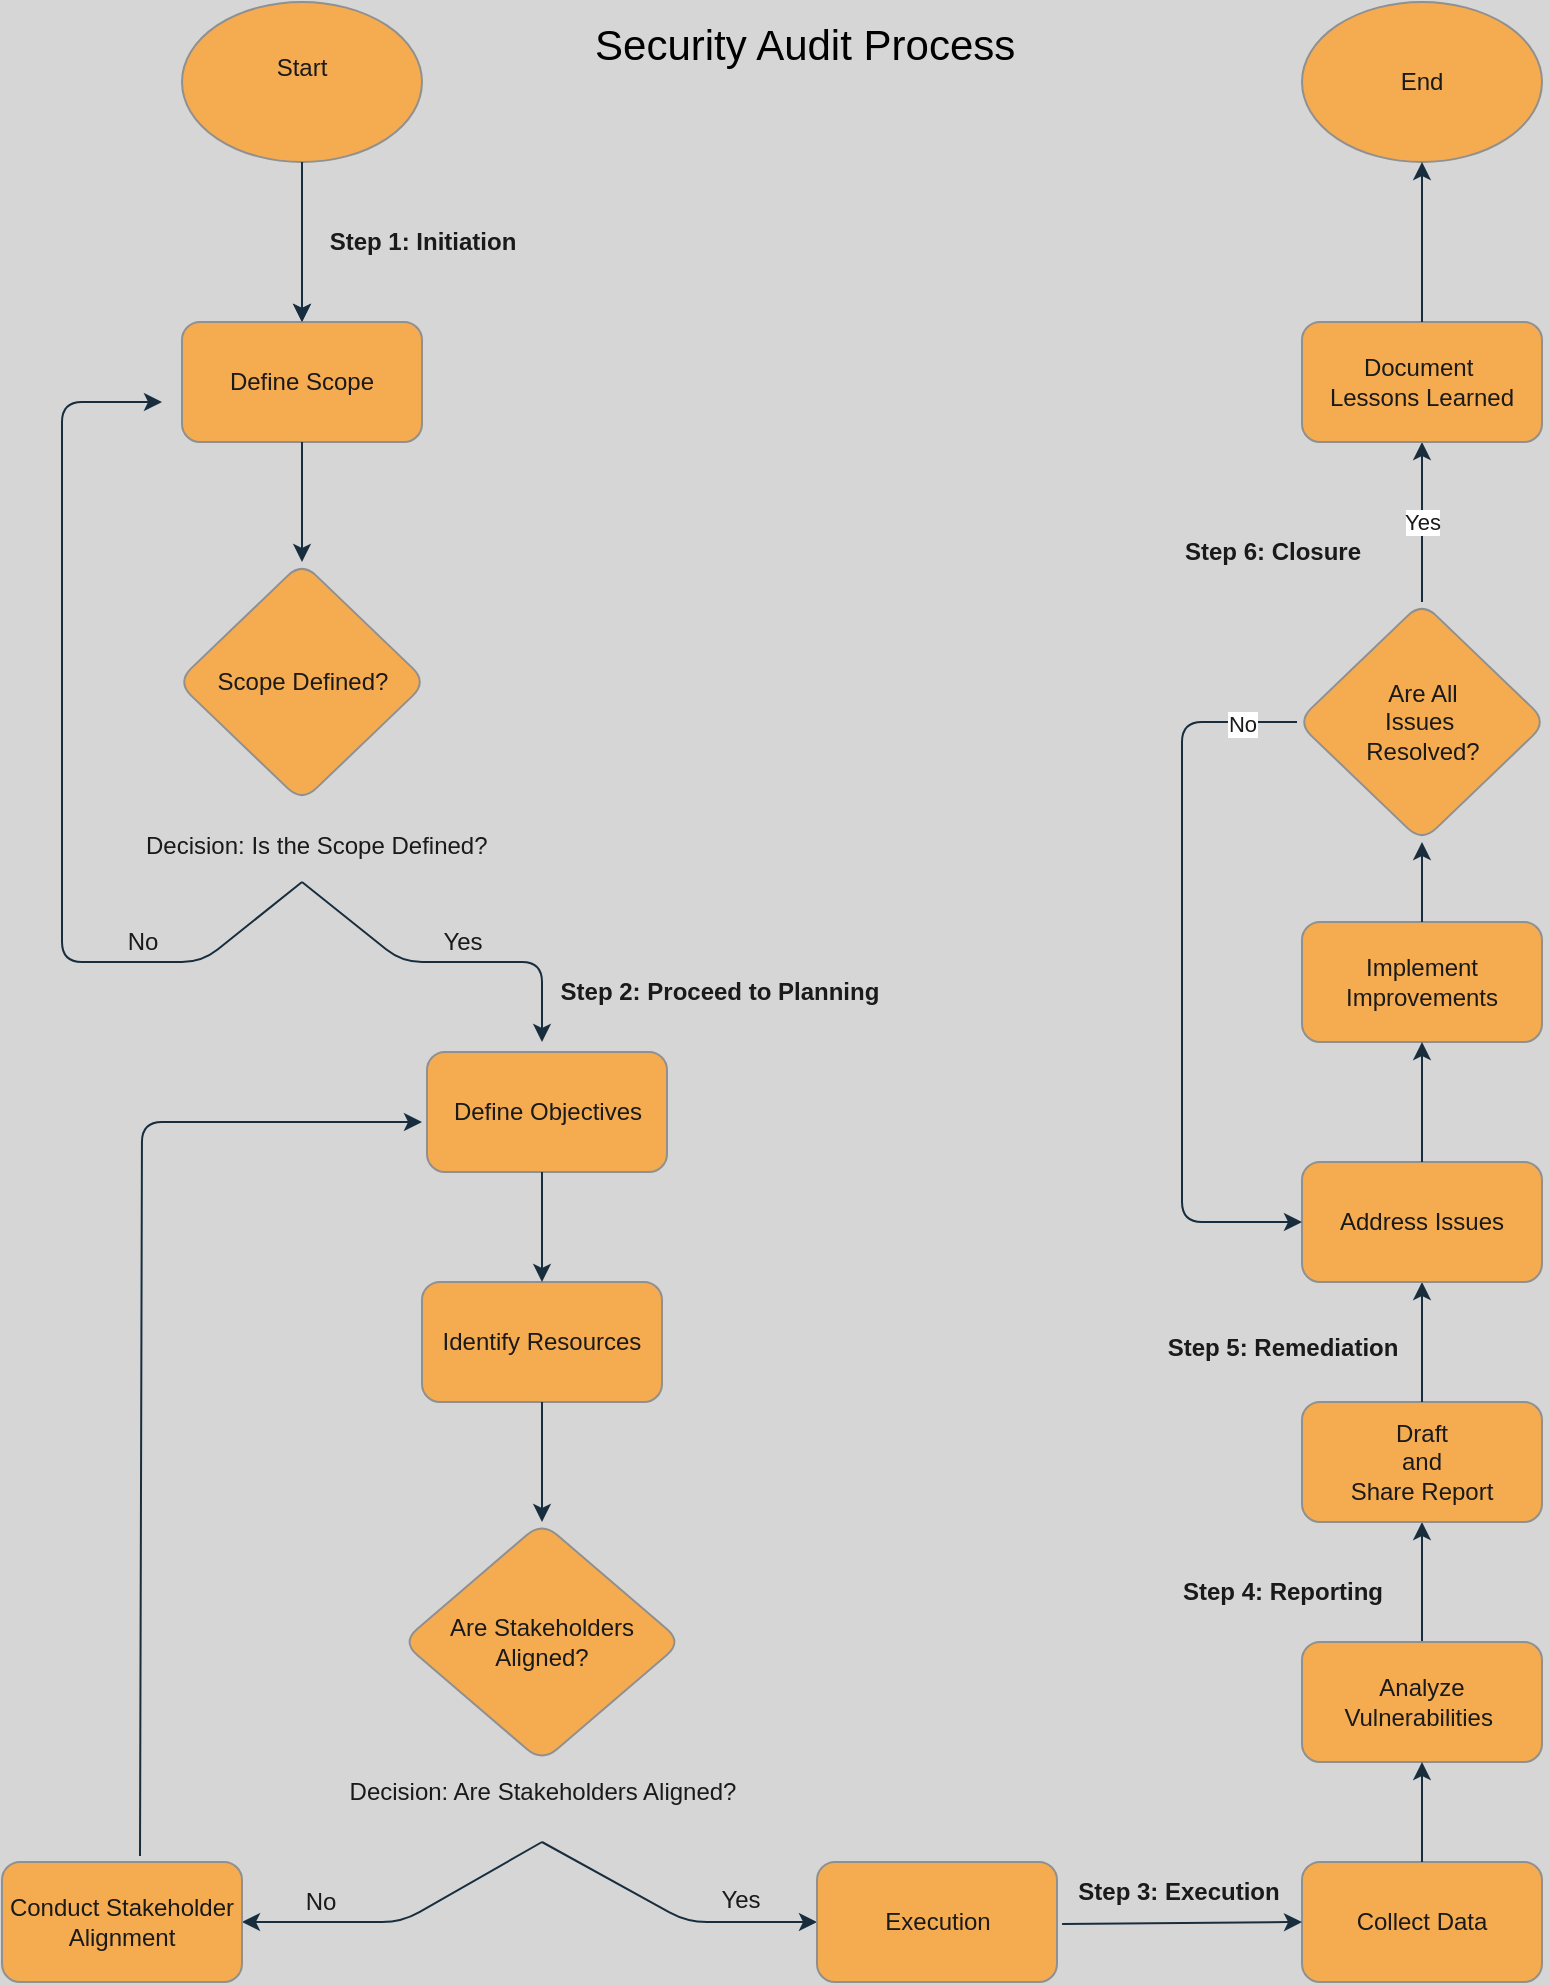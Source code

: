 <mxfile version="26.0.6">
  <diagram id="C5RBs43oDa-KdzZeNtuy" name="Page-1">
    <mxGraphModel dx="1034" dy="556" grid="0" gridSize="10" guides="0" tooltips="1" connect="1" arrows="1" fold="1" page="1" pageScale="1" pageWidth="827" pageHeight="1169" background="#D6D6D6" math="0" shadow="0">
      <root>
        <mxCell id="WIyWlLk6GJQsqaUBKTNV-0" />
        <mxCell id="WIyWlLk6GJQsqaUBKTNV-1" parent="WIyWlLk6GJQsqaUBKTNV-0" />
        <mxCell id="b7V_TIsz01OZeS8ecnPz-45" value="" style="edgeStyle=orthogonalEdgeStyle;rounded=1;orthogonalLoop=1;jettySize=auto;html=1;labelBackgroundColor=none;strokeColor=#182E3E;fontColor=default;" edge="1" parent="WIyWlLk6GJQsqaUBKTNV-1" source="b7V_TIsz01OZeS8ecnPz-0" target="b7V_TIsz01OZeS8ecnPz-1">
          <mxGeometry relative="1" as="geometry" />
        </mxCell>
        <mxCell id="b7V_TIsz01OZeS8ecnPz-0" value="&lt;font&gt;Start&lt;/font&gt;&lt;div&gt;&lt;br&gt;&lt;/div&gt;" style="ellipse;whiteSpace=wrap;html=1;labelBackgroundColor=none;fillColor=#F5AB50;strokeColor=#909090;fontColor=#1A1A1A;rounded=1;" vertex="1" parent="WIyWlLk6GJQsqaUBKTNV-1">
          <mxGeometry x="140" width="120" height="80" as="geometry" />
        </mxCell>
        <mxCell id="b7V_TIsz01OZeS8ecnPz-1" value="&lt;font&gt;Define Scope&lt;/font&gt;" style="rounded=1;whiteSpace=wrap;html=1;labelBackgroundColor=none;fillColor=#F5AB50;strokeColor=#909090;fontColor=#1A1A1A;" vertex="1" parent="WIyWlLk6GJQsqaUBKTNV-1">
          <mxGeometry x="140" y="160" width="120" height="60" as="geometry" />
        </mxCell>
        <mxCell id="b7V_TIsz01OZeS8ecnPz-2" value="&lt;font&gt;Scope Defined?&lt;/font&gt;" style="rhombus;whiteSpace=wrap;html=1;labelBackgroundColor=none;fillColor=#F5AB50;strokeColor=#909090;fontColor=#1A1A1A;rounded=1;" vertex="1" parent="WIyWlLk6GJQsqaUBKTNV-1">
          <mxGeometry x="137.5" y="280" width="125" height="120" as="geometry" />
        </mxCell>
        <mxCell id="b7V_TIsz01OZeS8ecnPz-13" value="" style="endArrow=classic;html=1;rounded=1;entryX=0.5;entryY=0;entryDx=0;entryDy=0;exitX=0.5;exitY=1;exitDx=0;exitDy=0;labelBackgroundColor=none;strokeColor=#182E3E;fontColor=default;" edge="1" parent="WIyWlLk6GJQsqaUBKTNV-1" source="b7V_TIsz01OZeS8ecnPz-0" target="b7V_TIsz01OZeS8ecnPz-1">
          <mxGeometry relative="1" as="geometry">
            <mxPoint x="405" y="70" as="sourcePoint" />
            <mxPoint x="390" y="150" as="targetPoint" />
            <Array as="points" />
          </mxGeometry>
        </mxCell>
        <mxCell id="b7V_TIsz01OZeS8ecnPz-14" value="&lt;font&gt;&lt;b&gt;Step 1: Initiation&lt;/b&gt;&lt;/font&gt;" style="edgeLabel;resizable=0;html=1;;align=center;verticalAlign=middle;fontSize=12;labelBackgroundColor=none;fontColor=#1A1A1A;rounded=1;" connectable="0" vertex="1" parent="b7V_TIsz01OZeS8ecnPz-13">
          <mxGeometry relative="1" as="geometry">
            <mxPoint x="60" as="offset" />
          </mxGeometry>
        </mxCell>
        <mxCell id="b7V_TIsz01OZeS8ecnPz-16" value="" style="endArrow=classic;html=1;rounded=1;entryX=0.5;entryY=0;entryDx=0;entryDy=0;labelBackgroundColor=none;strokeColor=#182E3E;fontColor=default;" edge="1" parent="WIyWlLk6GJQsqaUBKTNV-1" source="b7V_TIsz01OZeS8ecnPz-1" target="b7V_TIsz01OZeS8ecnPz-2">
          <mxGeometry relative="1" as="geometry">
            <mxPoint x="395" y="230" as="sourcePoint" />
            <mxPoint x="460" y="240" as="targetPoint" />
          </mxGeometry>
        </mxCell>
        <mxCell id="b7V_TIsz01OZeS8ecnPz-27" value="&lt;font&gt;Define Objectives&lt;/font&gt;" style="rounded=1;whiteSpace=wrap;html=1;labelBackgroundColor=none;fillColor=#F5AB50;strokeColor=#909090;fontColor=#1A1A1A;" vertex="1" parent="WIyWlLk6GJQsqaUBKTNV-1">
          <mxGeometry x="262.5" y="525" width="120" height="60" as="geometry" />
        </mxCell>
        <mxCell id="b7V_TIsz01OZeS8ecnPz-32" value="" style="endArrow=classic;html=1;rounded=1;labelBackgroundColor=none;strokeColor=#182E3E;fontColor=default;" edge="1" parent="WIyWlLk6GJQsqaUBKTNV-1">
          <mxGeometry relative="1" as="geometry">
            <mxPoint x="200" y="440" as="sourcePoint" />
            <mxPoint x="320" y="520" as="targetPoint" />
            <Array as="points">
              <mxPoint x="250" y="480" />
              <mxPoint x="320" y="480" />
            </Array>
          </mxGeometry>
        </mxCell>
        <mxCell id="b7V_TIsz01OZeS8ecnPz-33" value="Yes" style="edgeLabel;resizable=0;html=1;;align=center;verticalAlign=middle;fontSize=12;labelBackgroundColor=none;fontColor=#1A1A1A;rounded=1;" connectable="0" vertex="1" parent="b7V_TIsz01OZeS8ecnPz-32">
          <mxGeometry relative="1" as="geometry">
            <mxPoint x="7" y="-10" as="offset" />
          </mxGeometry>
        </mxCell>
        <mxCell id="b7V_TIsz01OZeS8ecnPz-34" value="&lt;font style=&quot;font-size: 12px;&quot;&gt;Decision: Is the Scope Defined?&lt;/font&gt;" style="edgeLabel;resizable=0;html=1;;align=left;verticalAlign=bottom;rotation=0;labelBackgroundColor=none;fontColor=#1A1A1A;rounded=1;" connectable="0" vertex="1" parent="b7V_TIsz01OZeS8ecnPz-32">
          <mxGeometry x="-1" relative="1" as="geometry">
            <mxPoint x="-80" y="-10" as="offset" />
          </mxGeometry>
        </mxCell>
        <mxCell id="b7V_TIsz01OZeS8ecnPz-35" value="Step 2: Proceed to Planning&amp;nbsp;" style="edgeLabel;resizable=0;html=1;;align=right;verticalAlign=bottom;fontSize=12;labelBackgroundColor=none;fontColor=#1A1A1A;fontStyle=1;rounded=1;" connectable="0" vertex="1" parent="b7V_TIsz01OZeS8ecnPz-32">
          <mxGeometry x="1" relative="1" as="geometry">
            <mxPoint x="172" y="-16" as="offset" />
          </mxGeometry>
        </mxCell>
        <mxCell id="b7V_TIsz01OZeS8ecnPz-37" value="" style="endArrow=classic;html=1;rounded=1;labelBackgroundColor=none;strokeColor=#182E3E;fontColor=default;" edge="1" parent="WIyWlLk6GJQsqaUBKTNV-1">
          <mxGeometry relative="1" as="geometry">
            <mxPoint x="200" y="440" as="sourcePoint" />
            <mxPoint x="130" y="200" as="targetPoint" />
            <Array as="points">
              <mxPoint x="150" y="480" />
              <mxPoint x="110" y="480" />
              <mxPoint x="80" y="480" />
              <mxPoint x="80" y="200" />
            </Array>
          </mxGeometry>
        </mxCell>
        <mxCell id="b7V_TIsz01OZeS8ecnPz-38" value="No" style="edgeLabel;resizable=0;html=1;;align=center;verticalAlign=middle;fontSize=12;labelBackgroundColor=none;fontColor=#1A1A1A;rounded=1;" connectable="0" vertex="1" parent="b7V_TIsz01OZeS8ecnPz-37">
          <mxGeometry relative="1" as="geometry">
            <mxPoint x="40" y="88" as="offset" />
          </mxGeometry>
        </mxCell>
        <mxCell id="b7V_TIsz01OZeS8ecnPz-57" value="&lt;font&gt;Identify Resources&lt;/font&gt;" style="rounded=1;whiteSpace=wrap;html=1;labelBackgroundColor=none;fillColor=#F5AB50;strokeColor=#909090;fontColor=#1A1A1A;" vertex="1" parent="WIyWlLk6GJQsqaUBKTNV-1">
          <mxGeometry x="260" y="640" width="120" height="60" as="geometry" />
        </mxCell>
        <mxCell id="b7V_TIsz01OZeS8ecnPz-58" value="&lt;font&gt;Are Stakeholders Aligned?&lt;/font&gt;" style="rhombus;whiteSpace=wrap;html=1;labelBackgroundColor=none;fillColor=#F5AB50;strokeColor=#909090;fontColor=#1A1A1A;rounded=1;" vertex="1" parent="WIyWlLk6GJQsqaUBKTNV-1">
          <mxGeometry x="250" y="760" width="140" height="120" as="geometry" />
        </mxCell>
        <mxCell id="b7V_TIsz01OZeS8ecnPz-67" value="&lt;font&gt;Decision: Are Stakeholders Aligned?&lt;/font&gt;" style="text;html=1;align=center;verticalAlign=middle;resizable=0;points=[];autosize=1;strokeColor=none;fillColor=none;labelBackgroundColor=none;fontColor=#1A1A1A;rounded=1;" vertex="1" parent="WIyWlLk6GJQsqaUBKTNV-1">
          <mxGeometry x="210" y="880" width="220" height="30" as="geometry" />
        </mxCell>
        <mxCell id="b7V_TIsz01OZeS8ecnPz-71" value="" style="endArrow=classic;html=1;rounded=1;labelBackgroundColor=none;strokeColor=#182E3E;fontColor=default;" edge="1" parent="WIyWlLk6GJQsqaUBKTNV-1">
          <mxGeometry relative="1" as="geometry">
            <mxPoint x="320" y="920" as="sourcePoint" />
            <mxPoint x="170" y="960" as="targetPoint" />
            <Array as="points">
              <mxPoint x="250" y="960" />
            </Array>
          </mxGeometry>
        </mxCell>
        <mxCell id="b7V_TIsz01OZeS8ecnPz-72" value="No" style="edgeLabel;resizable=0;html=1;;align=center;verticalAlign=middle;fontSize=12;labelBackgroundColor=none;fontColor=#1A1A1A;rounded=1;" connectable="0" vertex="1" parent="b7V_TIsz01OZeS8ecnPz-71">
          <mxGeometry relative="1" as="geometry">
            <mxPoint x="-41" y="-10" as="offset" />
          </mxGeometry>
        </mxCell>
        <mxCell id="b7V_TIsz01OZeS8ecnPz-73" value="" style="endArrow=classic;html=1;rounded=1;labelBackgroundColor=none;strokeColor=#182E3E;fontColor=default;" edge="1" parent="WIyWlLk6GJQsqaUBKTNV-1">
          <mxGeometry relative="1" as="geometry">
            <mxPoint x="320" y="920" as="sourcePoint" />
            <mxPoint x="457.5" y="960" as="targetPoint" />
            <Array as="points">
              <mxPoint x="392.5" y="960" />
            </Array>
          </mxGeometry>
        </mxCell>
        <mxCell id="b7V_TIsz01OZeS8ecnPz-81" value="Yes" style="edgeLabel;html=1;align=center;verticalAlign=middle;resizable=0;points=[];fontSize=12;labelBackgroundColor=none;fontColor=#1A1A1A;rounded=1;" vertex="1" connectable="0" parent="b7V_TIsz01OZeS8ecnPz-73">
          <mxGeometry x="0.48" y="3" relative="1" as="geometry">
            <mxPoint y="-8" as="offset" />
          </mxGeometry>
        </mxCell>
        <mxCell id="b7V_TIsz01OZeS8ecnPz-77" value="" style="endArrow=classic;html=1;rounded=1;exitX=0.5;exitY=1;exitDx=0;exitDy=0;entryX=0.5;entryY=0;entryDx=0;entryDy=0;labelBackgroundColor=none;strokeColor=#182E3E;fontColor=default;" edge="1" parent="WIyWlLk6GJQsqaUBKTNV-1" source="b7V_TIsz01OZeS8ecnPz-57" target="b7V_TIsz01OZeS8ecnPz-58">
          <mxGeometry width="50" height="50" relative="1" as="geometry">
            <mxPoint x="600" y="720" as="sourcePoint" />
            <mxPoint x="600" y="760" as="targetPoint" />
            <Array as="points" />
          </mxGeometry>
        </mxCell>
        <mxCell id="b7V_TIsz01OZeS8ecnPz-79" value="" style="endArrow=classic;html=1;rounded=1;labelBackgroundColor=none;strokeColor=#182E3E;fontColor=default;entryX=0.5;entryY=0;entryDx=0;entryDy=0;" edge="1" parent="WIyWlLk6GJQsqaUBKTNV-1" target="b7V_TIsz01OZeS8ecnPz-57">
          <mxGeometry width="50" height="50" relative="1" as="geometry">
            <mxPoint x="320" y="585" as="sourcePoint" />
            <mxPoint x="302.5" y="640" as="targetPoint" />
          </mxGeometry>
        </mxCell>
        <mxCell id="b7V_TIsz01OZeS8ecnPz-83" value="&lt;font&gt;Conduct Stakeholder Alignment&lt;/font&gt;" style="rounded=1;whiteSpace=wrap;html=1;labelBackgroundColor=none;fillColor=#F5AB50;strokeColor=#909090;fontColor=#1A1A1A;" vertex="1" parent="WIyWlLk6GJQsqaUBKTNV-1">
          <mxGeometry x="50" y="930" width="120" height="60" as="geometry" />
        </mxCell>
        <mxCell id="b7V_TIsz01OZeS8ecnPz-84" value="&lt;font&gt;Execution&lt;/font&gt;" style="rounded=1;whiteSpace=wrap;html=1;labelBackgroundColor=none;fillColor=#F5AB50;strokeColor=#909090;fontColor=#1A1A1A;" vertex="1" parent="WIyWlLk6GJQsqaUBKTNV-1">
          <mxGeometry x="457.5" y="930" width="120" height="60" as="geometry" />
        </mxCell>
        <mxCell id="b7V_TIsz01OZeS8ecnPz-88" value="&lt;font&gt;Collect Data&lt;/font&gt;" style="rounded=1;whiteSpace=wrap;html=1;labelBackgroundColor=none;fillColor=#F5AB50;strokeColor=#909090;fontColor=#1A1A1A;" vertex="1" parent="WIyWlLk6GJQsqaUBKTNV-1">
          <mxGeometry x="700" y="930" width="120" height="60" as="geometry" />
        </mxCell>
        <mxCell id="b7V_TIsz01OZeS8ecnPz-89" value="" style="endArrow=classic;html=1;rounded=1;entryX=0;entryY=0.5;entryDx=0;entryDy=0;labelBackgroundColor=none;strokeColor=#182E3E;fontColor=default;exitX=0.021;exitY=1.033;exitDx=0;exitDy=0;exitPerimeter=0;" edge="1" parent="WIyWlLk6GJQsqaUBKTNV-1" source="b7V_TIsz01OZeS8ecnPz-96" target="b7V_TIsz01OZeS8ecnPz-88">
          <mxGeometry width="50" height="50" relative="1" as="geometry">
            <mxPoint x="560" y="960" as="sourcePoint" />
            <mxPoint x="580" y="1010" as="targetPoint" />
          </mxGeometry>
        </mxCell>
        <mxCell id="b7V_TIsz01OZeS8ecnPz-105" value="" style="edgeStyle=orthogonalEdgeStyle;rounded=1;orthogonalLoop=1;jettySize=auto;html=1;labelBackgroundColor=none;strokeColor=#182E3E;fontColor=default;" edge="1" parent="WIyWlLk6GJQsqaUBKTNV-1" source="b7V_TIsz01OZeS8ecnPz-90">
          <mxGeometry relative="1" as="geometry">
            <mxPoint x="760" y="760" as="targetPoint" />
          </mxGeometry>
        </mxCell>
        <mxCell id="b7V_TIsz01OZeS8ecnPz-90" value="&lt;font&gt;Analyze Vulnerabilities&amp;nbsp;&lt;/font&gt;" style="rounded=1;whiteSpace=wrap;html=1;labelBackgroundColor=none;fillColor=#F5AB50;strokeColor=#909090;fontColor=#1A1A1A;" vertex="1" parent="WIyWlLk6GJQsqaUBKTNV-1">
          <mxGeometry x="700" y="820" width="120" height="60" as="geometry" />
        </mxCell>
        <mxCell id="b7V_TIsz01OZeS8ecnPz-93" value="" style="endArrow=classic;html=1;rounded=1;exitX=0.5;exitY=0;exitDx=0;exitDy=0;entryX=0.5;entryY=1;entryDx=0;entryDy=0;labelBackgroundColor=none;strokeColor=#182E3E;fontColor=default;" edge="1" parent="WIyWlLk6GJQsqaUBKTNV-1" source="b7V_TIsz01OZeS8ecnPz-88" target="b7V_TIsz01OZeS8ecnPz-90">
          <mxGeometry width="50" height="50" relative="1" as="geometry">
            <mxPoint x="620" y="860" as="sourcePoint" />
            <mxPoint x="690" y="890" as="targetPoint" />
            <Array as="points" />
          </mxGeometry>
        </mxCell>
        <mxCell id="b7V_TIsz01OZeS8ecnPz-96" value="&lt;font&gt;&lt;b&gt;Step 3: Execution&lt;/b&gt;&lt;/font&gt;" style="text;html=1;align=center;verticalAlign=middle;resizable=0;points=[];autosize=1;strokeColor=none;fillColor=none;labelBackgroundColor=none;fontColor=#1A1A1A;rounded=1;" vertex="1" parent="WIyWlLk6GJQsqaUBKTNV-1">
          <mxGeometry x="577.5" y="930" width="120" height="30" as="geometry" />
        </mxCell>
        <mxCell id="b7V_TIsz01OZeS8ecnPz-113" value="&lt;b&gt;Step 4: Reporting&lt;/b&gt;" style="text;html=1;align=center;verticalAlign=middle;resizable=0;points=[];autosize=1;strokeColor=none;fillColor=none;fontColor=#1A1A1A;rounded=1;" vertex="1" parent="WIyWlLk6GJQsqaUBKTNV-1">
          <mxGeometry x="630" y="780" width="120" height="30" as="geometry" />
        </mxCell>
        <mxCell id="b7V_TIsz01OZeS8ecnPz-114" value="Draft&lt;div&gt;and&lt;/div&gt;&lt;div&gt;Share Report&lt;/div&gt;" style="rounded=1;whiteSpace=wrap;html=1;strokeColor=#909090;fontColor=#1A1A1A;fillColor=#F5AB50;" vertex="1" parent="WIyWlLk6GJQsqaUBKTNV-1">
          <mxGeometry x="700" y="700" width="120" height="60" as="geometry" />
        </mxCell>
        <mxCell id="b7V_TIsz01OZeS8ecnPz-115" value="" style="endArrow=classic;html=1;rounded=1;labelBackgroundColor=none;strokeColor=#182E3E;fontColor=default;exitX=0.5;exitY=0;exitDx=0;exitDy=0;" edge="1" parent="WIyWlLk6GJQsqaUBKTNV-1" source="b7V_TIsz01OZeS8ecnPz-114">
          <mxGeometry width="50" height="50" relative="1" as="geometry">
            <mxPoint x="760" y="690" as="sourcePoint" />
            <mxPoint x="760" y="640" as="targetPoint" />
            <Array as="points" />
          </mxGeometry>
        </mxCell>
        <mxCell id="b7V_TIsz01OZeS8ecnPz-116" value="Address Issues" style="rounded=1;whiteSpace=wrap;html=1;strokeColor=#909090;fontColor=#1A1A1A;fillColor=#F5AB50;" vertex="1" parent="WIyWlLk6GJQsqaUBKTNV-1">
          <mxGeometry x="700" y="580" width="120" height="60" as="geometry" />
        </mxCell>
        <mxCell id="b7V_TIsz01OZeS8ecnPz-117" value="Implement Improvements" style="rounded=1;whiteSpace=wrap;html=1;strokeColor=#909090;fontColor=#1A1A1A;fillColor=#F5AB50;" vertex="1" parent="WIyWlLk6GJQsqaUBKTNV-1">
          <mxGeometry x="700" y="460" width="120" height="60" as="geometry" />
        </mxCell>
        <mxCell id="b7V_TIsz01OZeS8ecnPz-119" value="" style="endArrow=classic;html=1;rounded=1;exitX=0.5;exitY=0;exitDx=0;exitDy=0;labelBackgroundColor=none;strokeColor=#182E3E;fontColor=default;" edge="1" parent="WIyWlLk6GJQsqaUBKTNV-1" source="b7V_TIsz01OZeS8ecnPz-116">
          <mxGeometry width="50" height="50" relative="1" as="geometry">
            <mxPoint x="760" y="550" as="sourcePoint" />
            <mxPoint x="760" y="520" as="targetPoint" />
            <Array as="points" />
          </mxGeometry>
        </mxCell>
        <mxCell id="b7V_TIsz01OZeS8ecnPz-120" value="Are All&lt;div&gt;Issues&amp;nbsp;&lt;/div&gt;&lt;div&gt;Resolved?&lt;/div&gt;" style="rhombus;whiteSpace=wrap;html=1;labelBackgroundColor=none;fillColor=#F5AB50;strokeColor=#909090;fontColor=#1A1A1A;rounded=1;" vertex="1" parent="WIyWlLk6GJQsqaUBKTNV-1">
          <mxGeometry x="697.5" y="300" width="125" height="120" as="geometry" />
        </mxCell>
        <mxCell id="b7V_TIsz01OZeS8ecnPz-123" value="" style="endArrow=classic;html=1;rounded=1;labelBackgroundColor=none;strokeColor=#182E3E;fontColor=default;exitX=0.5;exitY=0;exitDx=0;exitDy=0;" edge="1" parent="WIyWlLk6GJQsqaUBKTNV-1" source="b7V_TIsz01OZeS8ecnPz-117">
          <mxGeometry width="50" height="50" relative="1" as="geometry">
            <mxPoint x="760" y="430" as="sourcePoint" />
            <mxPoint x="760" y="420" as="targetPoint" />
            <Array as="points" />
          </mxGeometry>
        </mxCell>
        <mxCell id="b7V_TIsz01OZeS8ecnPz-127" value="" style="endArrow=classic;html=1;rounded=1;strokeColor=#182E3E;fontColor=#1A1A1A;exitX=0.5;exitY=0;exitDx=0;exitDy=0;entryX=0.5;entryY=1;entryDx=0;entryDy=0;" edge="1" parent="WIyWlLk6GJQsqaUBKTNV-1" source="b7V_TIsz01OZeS8ecnPz-120" target="b7V_TIsz01OZeS8ecnPz-135">
          <mxGeometry relative="1" as="geometry">
            <mxPoint x="760" y="270" as="sourcePoint" />
            <mxPoint x="760" y="240" as="targetPoint" />
            <Array as="points">
              <mxPoint x="760" y="280" />
            </Array>
          </mxGeometry>
        </mxCell>
        <mxCell id="b7V_TIsz01OZeS8ecnPz-128" value="Yes" style="edgeLabel;resizable=0;html=1;;align=center;verticalAlign=middle;strokeColor=#909090;fontColor=#1A1A1A;fillColor=#F5AB50;direction=east;rounded=1;" connectable="0" vertex="1" parent="b7V_TIsz01OZeS8ecnPz-127">
          <mxGeometry relative="1" as="geometry" />
        </mxCell>
        <mxCell id="b7V_TIsz01OZeS8ecnPz-133" value="" style="endArrow=classic;html=1;rounded=1;strokeColor=#182E3E;fontColor=#1A1A1A;exitX=0;exitY=0.5;exitDx=0;exitDy=0;entryX=0;entryY=0.5;entryDx=0;entryDy=0;" edge="1" parent="WIyWlLk6GJQsqaUBKTNV-1" source="b7V_TIsz01OZeS8ecnPz-120" target="b7V_TIsz01OZeS8ecnPz-116">
          <mxGeometry relative="1" as="geometry">
            <mxPoint x="360" y="480" as="sourcePoint" />
            <mxPoint x="698" y="600" as="targetPoint" />
            <Array as="points">
              <mxPoint x="640" y="360" />
              <mxPoint x="640" y="440" />
              <mxPoint x="640" y="520" />
              <mxPoint x="640" y="610" />
            </Array>
          </mxGeometry>
        </mxCell>
        <mxCell id="b7V_TIsz01OZeS8ecnPz-134" value="No" style="edgeLabel;resizable=0;html=1;;align=center;verticalAlign=middle;strokeColor=#909090;fontColor=#1A1A1A;fillColor=#F5AB50;rounded=1;" connectable="0" vertex="1" parent="b7V_TIsz01OZeS8ecnPz-133">
          <mxGeometry relative="1" as="geometry">
            <mxPoint x="30" y="-126" as="offset" />
          </mxGeometry>
        </mxCell>
        <mxCell id="b7V_TIsz01OZeS8ecnPz-135" value="Document&amp;nbsp;&lt;div&gt;Lessons Learned&lt;/div&gt;" style="rounded=1;whiteSpace=wrap;html=1;strokeColor=#909090;fontColor=#1A1A1A;fillColor=#F5AB50;" vertex="1" parent="WIyWlLk6GJQsqaUBKTNV-1">
          <mxGeometry x="700" y="160" width="120" height="60" as="geometry" />
        </mxCell>
        <mxCell id="b7V_TIsz01OZeS8ecnPz-136" value="&lt;b&gt;Step 6: Closure&lt;/b&gt;" style="text;html=1;align=center;verticalAlign=middle;resizable=0;points=[];autosize=1;strokeColor=none;fillColor=none;fontColor=#1A1A1A;rounded=1;" vertex="1" parent="WIyWlLk6GJQsqaUBKTNV-1">
          <mxGeometry x="630" y="260" width="110" height="30" as="geometry" />
        </mxCell>
        <mxCell id="b7V_TIsz01OZeS8ecnPz-137" value="End" style="ellipse;whiteSpace=wrap;html=1;strokeColor=#909090;fontColor=#1A1A1A;fillColor=#F5AB50;rounded=1;" vertex="1" parent="WIyWlLk6GJQsqaUBKTNV-1">
          <mxGeometry x="700" width="120" height="80" as="geometry" />
        </mxCell>
        <mxCell id="b7V_TIsz01OZeS8ecnPz-138" value="" style="endArrow=classic;html=1;rounded=1;exitX=0.5;exitY=0;exitDx=0;exitDy=0;labelBackgroundColor=none;strokeColor=#182E3E;fontColor=default;" edge="1" parent="WIyWlLk6GJQsqaUBKTNV-1" source="b7V_TIsz01OZeS8ecnPz-135">
          <mxGeometry width="50" height="50" relative="1" as="geometry">
            <mxPoint x="760" y="120" as="sourcePoint" />
            <mxPoint x="760" y="80" as="targetPoint" />
            <Array as="points" />
          </mxGeometry>
        </mxCell>
        <mxCell id="b7V_TIsz01OZeS8ecnPz-141" value="" style="endArrow=classic;html=1;rounded=1;exitX=0.575;exitY=-0.05;exitDx=0;exitDy=0;labelBackgroundColor=none;strokeColor=#182E3E;fontColor=default;exitPerimeter=0;" edge="1" parent="WIyWlLk6GJQsqaUBKTNV-1" source="b7V_TIsz01OZeS8ecnPz-83">
          <mxGeometry width="50" height="50" relative="1" as="geometry">
            <mxPoint x="80" y="850" as="sourcePoint" />
            <mxPoint x="260" y="560" as="targetPoint" />
            <Array as="points">
              <mxPoint x="120" y="560" />
            </Array>
          </mxGeometry>
        </mxCell>
        <mxCell id="b7V_TIsz01OZeS8ecnPz-144" value="&lt;b&gt;Step 5: Remediation&lt;/b&gt;&lt;div&gt;&lt;br&gt;&lt;/div&gt;" style="text;html=1;align=center;verticalAlign=middle;resizable=0;points=[];autosize=1;strokeColor=none;fillColor=none;fontColor=#1A1A1A;rounded=1;" vertex="1" parent="WIyWlLk6GJQsqaUBKTNV-1">
          <mxGeometry x="620" y="660" width="140" height="40" as="geometry" />
        </mxCell>
        <mxCell id="b7V_TIsz01OZeS8ecnPz-145" value="&lt;font style=&quot;font-size: 21px;&quot;&gt;Security Audit Process&amp;nbsp;&lt;/font&gt;" style="text;html=1;align=center;verticalAlign=middle;resizable=0;points=[];autosize=1;strokeColor=none;fillColor=none;" vertex="1" parent="WIyWlLk6GJQsqaUBKTNV-1">
          <mxGeometry x="337" y="2" width="234" height="37" as="geometry" />
        </mxCell>
      </root>
    </mxGraphModel>
  </diagram>
</mxfile>
